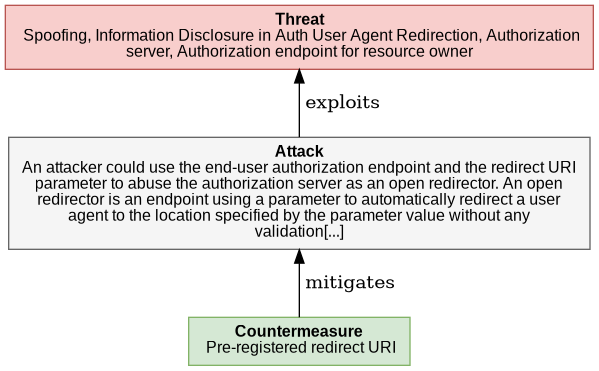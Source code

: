  

@startuml
digraph G {
rankdir="BT";
  node [shape=plaintext, fontname="Arial" fontsize="12"];
    "OPEN_REDIRECTOR" [ fillcolor="#F8CECC", style=filled, shape=polygon, color="#B85450"
    label= 
    <<table border="0" cellborder="0" cellspacing="0">
     <tr><td align="center"><b>Threat</b><br/> 

Spoofing, Information Disclosure in Auth User Agent Redirection, Authorization<br/>server, Authorization endpoint for resource owner
</td></tr>
   </table>>
   ];
    
"OPEN_REDIRECTOR_attack" [ fillcolor="#f5f5f5", style=filled, shape=polygon, color="#666666", label =     
    <<table border="0" cellborder="0" cellspacing="0">
     <tr><td align="center"><b>Attack</b><br/>

An attacker could use the end-user authorization endpoint and the redirect URI<br/>parameter to abuse the authorization server as an open redirector. An open<br/>redirector is an endpoint using a parameter to automatically redirect a user<br/>agent to the location specified by the parameter value without any<br/>validation[...]
</td></tr>
   </table>>
    ]

"OPEN_REDIRECTOR_attack" -> "OPEN_REDIRECTOR"  [label = " exploits"]

    "OPEN_REDIRECTOR_countermeasure0" [ 
       fillcolor="#D5E8D4", style=filled, shape=polygon, color="#82B366", label =     
    <<table border="0" cellborder="0" cellspacing="0">
     <tr><td align="left"><b>Countermeasure</b><br/> 

Pre-registered redirect URI
</td></tr>
   </table>>
   ]

     "OPEN_REDIRECTOR_countermeasure0" -> "OPEN_REDIRECTOR_attack" [label = " mitigates"]

}
@enduml

